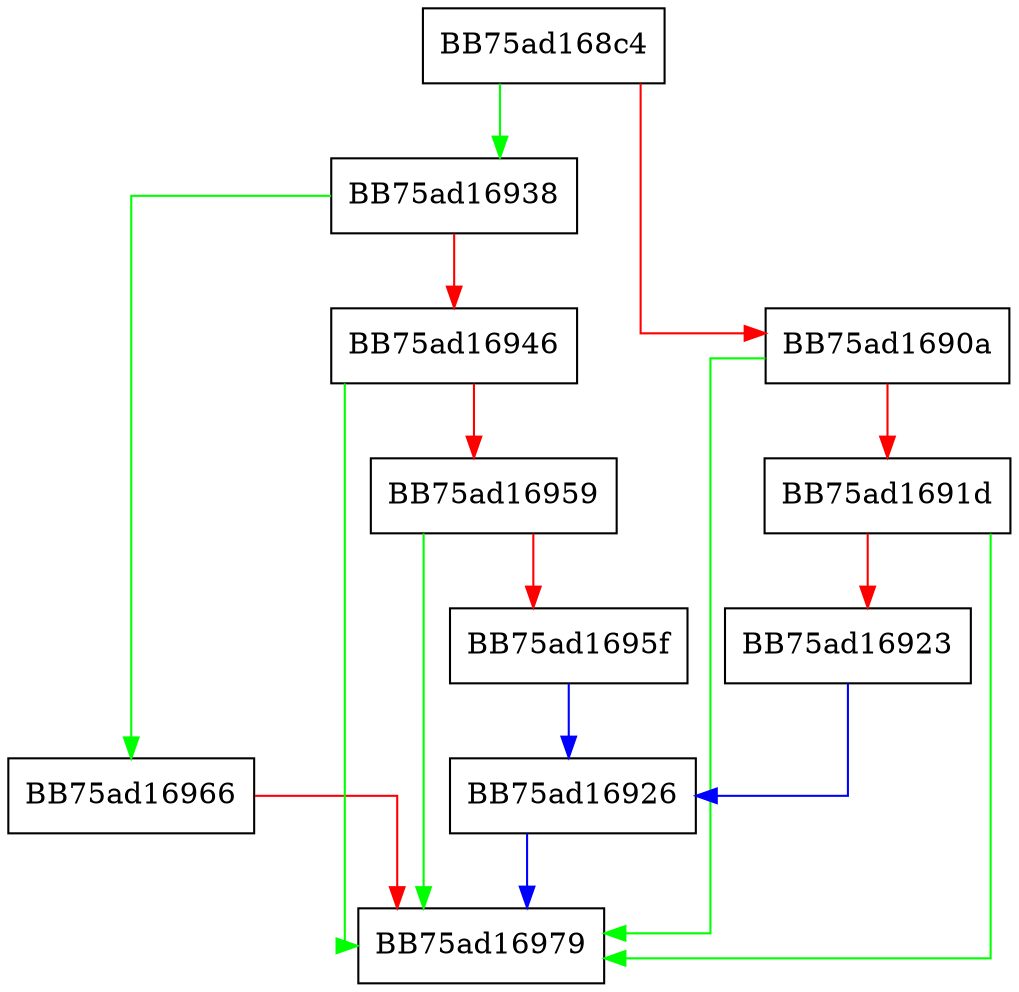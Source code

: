 digraph Copy {
  node [shape="box"];
  graph [splines=ortho];
  BB75ad168c4 -> BB75ad16938 [color="green"];
  BB75ad168c4 -> BB75ad1690a [color="red"];
  BB75ad1690a -> BB75ad16979 [color="green"];
  BB75ad1690a -> BB75ad1691d [color="red"];
  BB75ad1691d -> BB75ad16979 [color="green"];
  BB75ad1691d -> BB75ad16923 [color="red"];
  BB75ad16923 -> BB75ad16926 [color="blue"];
  BB75ad16926 -> BB75ad16979 [color="blue"];
  BB75ad16938 -> BB75ad16966 [color="green"];
  BB75ad16938 -> BB75ad16946 [color="red"];
  BB75ad16946 -> BB75ad16979 [color="green"];
  BB75ad16946 -> BB75ad16959 [color="red"];
  BB75ad16959 -> BB75ad16979 [color="green"];
  BB75ad16959 -> BB75ad1695f [color="red"];
  BB75ad1695f -> BB75ad16926 [color="blue"];
  BB75ad16966 -> BB75ad16979 [color="red"];
}